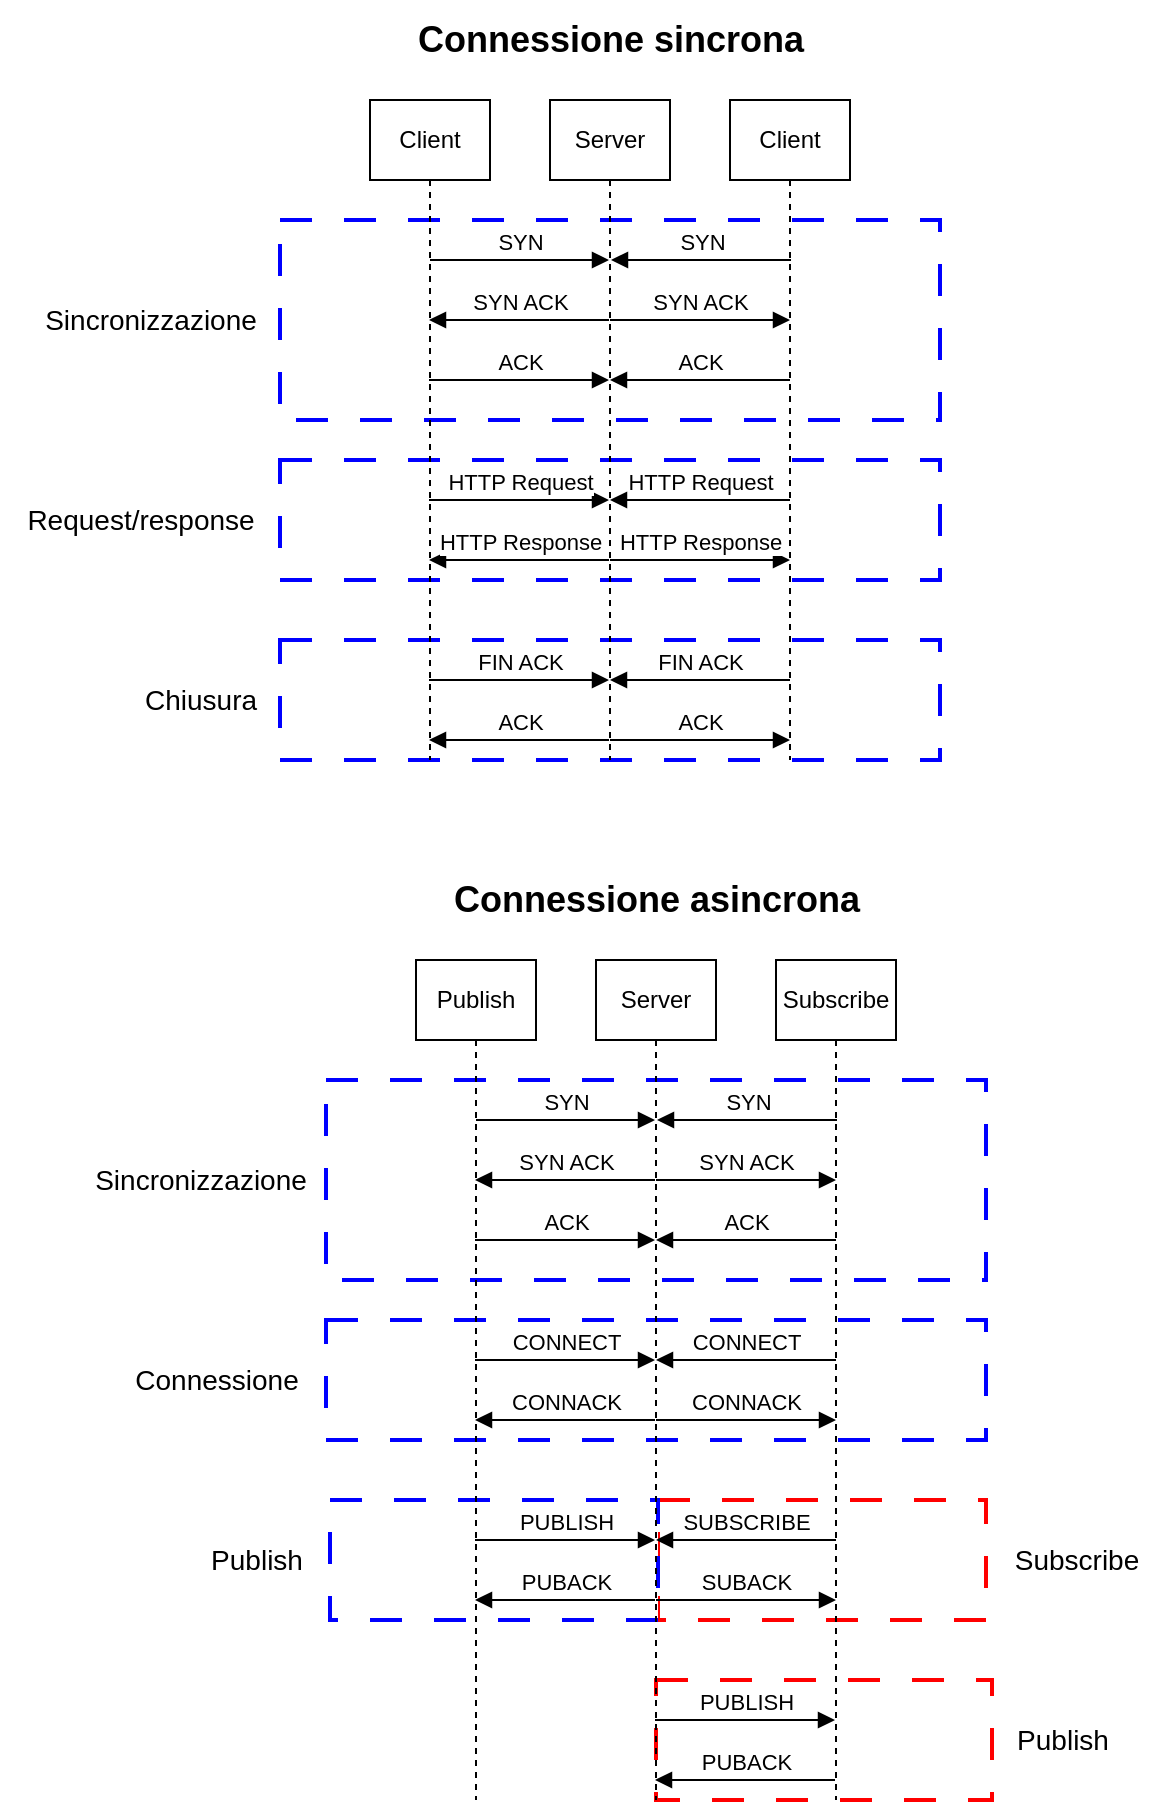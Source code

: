 <mxfile version="22.1.2" type="device">
  <diagram name="Page-1" id="DX5SV6AjhqIr1eCbN0mZ">
    <mxGraphModel dx="2045" dy="698" grid="1" gridSize="10" guides="1" tooltips="1" connect="1" arrows="1" fold="1" page="1" pageScale="1" pageWidth="850" pageHeight="1100" math="0" shadow="0">
      <root>
        <mxCell id="0" />
        <mxCell id="1" parent="0" />
        <mxCell id="sfK_Hmcx9yc6ZHbW5WwZ-64" value="" style="rounded=0;whiteSpace=wrap;html=1;dashed=1;fillStyle=auto;strokeWidth=2;dashPattern=8 8;strokeColor=#FF0000;" vertex="1" parent="1">
          <mxGeometry x="254" y="810" width="164" height="60" as="geometry" />
        </mxCell>
        <mxCell id="sfK_Hmcx9yc6ZHbW5WwZ-60" value="" style="rounded=0;whiteSpace=wrap;html=1;dashed=1;fillStyle=auto;strokeWidth=2;dashPattern=8 8;strokeColor=#FF0000;" vertex="1" parent="1">
          <mxGeometry x="253" y="900" width="168" height="60" as="geometry" />
        </mxCell>
        <mxCell id="sfK_Hmcx9yc6ZHbW5WwZ-58" value="" style="rounded=0;whiteSpace=wrap;html=1;dashed=1;fillStyle=auto;strokeWidth=2;dashPattern=8 8;strokeColor=#0000ff;" vertex="1" parent="1">
          <mxGeometry x="90" y="810" width="164" height="60" as="geometry" />
        </mxCell>
        <mxCell id="sfK_Hmcx9yc6ZHbW5WwZ-26" value="" style="rounded=0;whiteSpace=wrap;html=1;dashed=1;fillStyle=auto;strokeWidth=2;dashPattern=8 8;strokeColor=#0000FF;" vertex="1" parent="1">
          <mxGeometry x="65" y="380" width="330" height="60" as="geometry" />
        </mxCell>
        <mxCell id="sfK_Hmcx9yc6ZHbW5WwZ-25" value="" style="rounded=0;whiteSpace=wrap;html=1;dashed=1;fillStyle=auto;strokeWidth=2;dashPattern=8 8;strokeColor=#0000ff;" vertex="1" parent="1">
          <mxGeometry x="65" y="170" width="330" height="100" as="geometry" />
        </mxCell>
        <mxCell id="sfK_Hmcx9yc6ZHbW5WwZ-23" value="" style="rounded=0;whiteSpace=wrap;html=1;dashed=1;fillStyle=auto;strokeWidth=2;dashPattern=8 8;strokeColor=#0000ff;" vertex="1" parent="1">
          <mxGeometry x="65" y="290" width="330" height="60" as="geometry" />
        </mxCell>
        <mxCell id="sfK_Hmcx9yc6ZHbW5WwZ-1" value="Client" style="shape=umlLifeline;perimeter=lifelinePerimeter;whiteSpace=wrap;html=1;container=1;dropTarget=0;collapsible=0;recursiveResize=0;outlineConnect=0;portConstraint=eastwest;newEdgeStyle={&quot;curved&quot;:0,&quot;rounded&quot;:0};size=40;" vertex="1" parent="1">
          <mxGeometry x="110" y="110" width="60" height="330" as="geometry" />
        </mxCell>
        <mxCell id="sfK_Hmcx9yc6ZHbW5WwZ-4" value="SYN" style="html=1;verticalAlign=bottom;endArrow=block;curved=0;rounded=0;" edge="1" parent="1" source="sfK_Hmcx9yc6ZHbW5WwZ-1" target="sfK_Hmcx9yc6ZHbW5WwZ-5">
          <mxGeometry width="80" relative="1" as="geometry">
            <mxPoint x="150.5" y="200" as="sourcePoint" />
            <mxPoint x="290" y="200" as="targetPoint" />
            <Array as="points">
              <mxPoint x="200" y="190" />
            </Array>
          </mxGeometry>
        </mxCell>
        <mxCell id="sfK_Hmcx9yc6ZHbW5WwZ-5" value="Server" style="shape=umlLifeline;perimeter=lifelinePerimeter;whiteSpace=wrap;html=1;container=1;dropTarget=0;collapsible=0;recursiveResize=0;outlineConnect=0;portConstraint=eastwest;newEdgeStyle={&quot;curved&quot;:0,&quot;rounded&quot;:0};size=40;" vertex="1" parent="1">
          <mxGeometry x="200" y="110" width="60" height="330" as="geometry" />
        </mxCell>
        <mxCell id="sfK_Hmcx9yc6ZHbW5WwZ-6" value="Client" style="shape=umlLifeline;perimeter=lifelinePerimeter;whiteSpace=wrap;html=1;container=1;dropTarget=0;collapsible=0;recursiveResize=0;outlineConnect=0;portConstraint=eastwest;newEdgeStyle={&quot;curved&quot;:0,&quot;rounded&quot;:0};size=40;" vertex="1" parent="1">
          <mxGeometry x="290" y="110" width="60" height="330" as="geometry" />
        </mxCell>
        <mxCell id="sfK_Hmcx9yc6ZHbW5WwZ-7" value="ACK" style="html=1;verticalAlign=bottom;endArrow=block;curved=0;rounded=0;" edge="1" parent="1">
          <mxGeometry width="80" relative="1" as="geometry">
            <mxPoint x="139.5" y="250" as="sourcePoint" />
            <mxPoint x="229.5" y="250" as="targetPoint" />
            <Array as="points">
              <mxPoint x="210" y="250" />
            </Array>
          </mxGeometry>
        </mxCell>
        <mxCell id="sfK_Hmcx9yc6ZHbW5WwZ-10" value="SYN ACK" style="html=1;verticalAlign=bottom;endArrow=block;curved=0;rounded=0;" edge="1" parent="1">
          <mxGeometry width="80" relative="1" as="geometry">
            <mxPoint x="229.5" y="220" as="sourcePoint" />
            <mxPoint x="139.5" y="220" as="targetPoint" />
            <Array as="points">
              <mxPoint x="220" y="220" />
            </Array>
          </mxGeometry>
        </mxCell>
        <mxCell id="sfK_Hmcx9yc6ZHbW5WwZ-11" value="SYN" style="html=1;verticalAlign=bottom;endArrow=block;curved=0;rounded=0;" edge="1" parent="1">
          <mxGeometry width="80" relative="1" as="geometry">
            <mxPoint x="320.5" y="190" as="sourcePoint" />
            <mxPoint x="230.5" y="190" as="targetPoint" />
            <Array as="points">
              <mxPoint x="290.5" y="190" />
            </Array>
          </mxGeometry>
        </mxCell>
        <mxCell id="sfK_Hmcx9yc6ZHbW5WwZ-12" value="ACK" style="html=1;verticalAlign=bottom;endArrow=block;curved=0;rounded=0;" edge="1" parent="1">
          <mxGeometry width="80" relative="1" as="geometry">
            <mxPoint x="320" y="250" as="sourcePoint" />
            <mxPoint x="230" y="250" as="targetPoint" />
            <Array as="points">
              <mxPoint x="300.5" y="250" />
            </Array>
          </mxGeometry>
        </mxCell>
        <mxCell id="sfK_Hmcx9yc6ZHbW5WwZ-13" value="SYN ACK" style="html=1;verticalAlign=bottom;endArrow=block;curved=0;rounded=0;" edge="1" parent="1">
          <mxGeometry width="80" relative="1" as="geometry">
            <mxPoint x="230" y="220" as="sourcePoint" />
            <mxPoint x="320" y="220" as="targetPoint" />
            <Array as="points">
              <mxPoint x="310.5" y="220" />
            </Array>
          </mxGeometry>
        </mxCell>
        <mxCell id="sfK_Hmcx9yc6ZHbW5WwZ-14" value="HTTP Request" style="html=1;verticalAlign=bottom;endArrow=block;curved=0;rounded=0;" edge="1" parent="1">
          <mxGeometry width="80" relative="1" as="geometry">
            <mxPoint x="139.5" y="310" as="sourcePoint" />
            <mxPoint x="229.5" y="310" as="targetPoint" />
            <mxPoint as="offset" />
          </mxGeometry>
        </mxCell>
        <mxCell id="sfK_Hmcx9yc6ZHbW5WwZ-15" value="HTTP Response" style="html=1;verticalAlign=bottom;endArrow=block;curved=0;rounded=0;" edge="1" parent="1">
          <mxGeometry width="80" relative="1" as="geometry">
            <mxPoint x="229.5" y="340" as="sourcePoint" />
            <mxPoint x="139.5" y="340" as="targetPoint" />
          </mxGeometry>
        </mxCell>
        <mxCell id="sfK_Hmcx9yc6ZHbW5WwZ-16" value="FIN ACK" style="html=1;verticalAlign=bottom;endArrow=block;curved=0;rounded=0;" edge="1" parent="1">
          <mxGeometry width="80" relative="1" as="geometry">
            <mxPoint x="139.5" y="400" as="sourcePoint" />
            <mxPoint x="229.5" y="400" as="targetPoint" />
          </mxGeometry>
        </mxCell>
        <mxCell id="sfK_Hmcx9yc6ZHbW5WwZ-17" value="ACK" style="html=1;verticalAlign=bottom;endArrow=block;curved=0;rounded=0;" edge="1" parent="1">
          <mxGeometry width="80" relative="1" as="geometry">
            <mxPoint x="229.5" y="430" as="sourcePoint" />
            <mxPoint x="139.5" y="430" as="targetPoint" />
          </mxGeometry>
        </mxCell>
        <mxCell id="sfK_Hmcx9yc6ZHbW5WwZ-19" value="HTTP Request" style="html=1;verticalAlign=bottom;endArrow=block;curved=0;rounded=0;" edge="1" parent="1">
          <mxGeometry width="80" relative="1" as="geometry">
            <mxPoint x="320" y="310" as="sourcePoint" />
            <mxPoint x="230" y="310" as="targetPoint" />
            <mxPoint as="offset" />
          </mxGeometry>
        </mxCell>
        <mxCell id="sfK_Hmcx9yc6ZHbW5WwZ-20" value="HTTP Response" style="html=1;verticalAlign=bottom;endArrow=block;curved=0;rounded=0;" edge="1" parent="1">
          <mxGeometry width="80" relative="1" as="geometry">
            <mxPoint x="230" y="340" as="sourcePoint" />
            <mxPoint x="320" y="340" as="targetPoint" />
          </mxGeometry>
        </mxCell>
        <mxCell id="sfK_Hmcx9yc6ZHbW5WwZ-21" value="FIN ACK" style="html=1;verticalAlign=bottom;endArrow=block;curved=0;rounded=0;" edge="1" parent="1">
          <mxGeometry width="80" relative="1" as="geometry">
            <mxPoint x="320" y="400" as="sourcePoint" />
            <mxPoint x="230" y="400" as="targetPoint" />
          </mxGeometry>
        </mxCell>
        <mxCell id="sfK_Hmcx9yc6ZHbW5WwZ-22" value="ACK" style="html=1;verticalAlign=bottom;endArrow=block;curved=0;rounded=0;" edge="1" parent="1">
          <mxGeometry width="80" relative="1" as="geometry">
            <mxPoint x="230" y="430" as="sourcePoint" />
            <mxPoint x="320" y="430" as="targetPoint" />
          </mxGeometry>
        </mxCell>
        <mxCell id="sfK_Hmcx9yc6ZHbW5WwZ-27" value="Sincronizzazione" style="text;html=1;align=center;verticalAlign=middle;resizable=0;points=[];autosize=1;strokeColor=none;fillColor=none;fontSize=14;" vertex="1" parent="1">
          <mxGeometry x="-65" y="205" width="130" height="30" as="geometry" />
        </mxCell>
        <mxCell id="sfK_Hmcx9yc6ZHbW5WwZ-28" value="Request/response" style="text;html=1;align=center;verticalAlign=middle;resizable=0;points=[];autosize=1;strokeColor=none;fillColor=none;fontSize=14;" vertex="1" parent="1">
          <mxGeometry x="-75" y="305" width="140" height="30" as="geometry" />
        </mxCell>
        <mxCell id="sfK_Hmcx9yc6ZHbW5WwZ-29" value="Chiusura" style="text;html=1;align=center;verticalAlign=middle;resizable=0;points=[];autosize=1;strokeColor=none;fillColor=none;fontSize=14;" vertex="1" parent="1">
          <mxGeometry x="-15" y="395" width="80" height="30" as="geometry" />
        </mxCell>
        <mxCell id="sfK_Hmcx9yc6ZHbW5WwZ-31" value="" style="rounded=0;whiteSpace=wrap;html=1;dashed=1;fillStyle=auto;strokeWidth=2;dashPattern=8 8;strokeColor=#0000ff;" vertex="1" parent="1">
          <mxGeometry x="88" y="600" width="330" height="100" as="geometry" />
        </mxCell>
        <mxCell id="sfK_Hmcx9yc6ZHbW5WwZ-32" value="" style="rounded=0;whiteSpace=wrap;html=1;dashed=1;fillStyle=auto;strokeWidth=2;dashPattern=8 8;strokeColor=#0000ff;" vertex="1" parent="1">
          <mxGeometry x="88" y="720" width="330" height="60" as="geometry" />
        </mxCell>
        <mxCell id="sfK_Hmcx9yc6ZHbW5WwZ-33" value="Publish" style="shape=umlLifeline;perimeter=lifelinePerimeter;whiteSpace=wrap;html=1;container=1;dropTarget=0;collapsible=0;recursiveResize=0;outlineConnect=0;portConstraint=eastwest;newEdgeStyle={&quot;curved&quot;:0,&quot;rounded&quot;:0};size=40;" vertex="1" parent="1">
          <mxGeometry x="133" y="540" width="60" height="420" as="geometry" />
        </mxCell>
        <mxCell id="sfK_Hmcx9yc6ZHbW5WwZ-34" value="SYN" style="html=1;verticalAlign=bottom;endArrow=block;curved=0;rounded=0;" edge="1" parent="1" source="sfK_Hmcx9yc6ZHbW5WwZ-33" target="sfK_Hmcx9yc6ZHbW5WwZ-35">
          <mxGeometry width="80" relative="1" as="geometry">
            <mxPoint x="173.5" y="630" as="sourcePoint" />
            <mxPoint x="313" y="630" as="targetPoint" />
            <Array as="points">
              <mxPoint x="223" y="620" />
            </Array>
          </mxGeometry>
        </mxCell>
        <mxCell id="sfK_Hmcx9yc6ZHbW5WwZ-35" value="Server" style="shape=umlLifeline;perimeter=lifelinePerimeter;whiteSpace=wrap;html=1;container=1;dropTarget=0;collapsible=0;recursiveResize=0;outlineConnect=0;portConstraint=eastwest;newEdgeStyle={&quot;curved&quot;:0,&quot;rounded&quot;:0};size=40;" vertex="1" parent="1">
          <mxGeometry x="223" y="540" width="60" height="420" as="geometry" />
        </mxCell>
        <mxCell id="sfK_Hmcx9yc6ZHbW5WwZ-36" value="Subscribe" style="shape=umlLifeline;perimeter=lifelinePerimeter;whiteSpace=wrap;html=1;container=1;dropTarget=0;collapsible=0;recursiveResize=0;outlineConnect=0;portConstraint=eastwest;newEdgeStyle={&quot;curved&quot;:0,&quot;rounded&quot;:0};size=40;" vertex="1" parent="1">
          <mxGeometry x="313" y="540" width="60" height="420" as="geometry" />
        </mxCell>
        <mxCell id="sfK_Hmcx9yc6ZHbW5WwZ-37" value="ACK" style="html=1;verticalAlign=bottom;endArrow=block;curved=0;rounded=0;" edge="1" parent="1">
          <mxGeometry width="80" relative="1" as="geometry">
            <mxPoint x="162.5" y="680" as="sourcePoint" />
            <mxPoint x="252.5" y="680" as="targetPoint" />
            <Array as="points">
              <mxPoint x="233" y="680" />
            </Array>
          </mxGeometry>
        </mxCell>
        <mxCell id="sfK_Hmcx9yc6ZHbW5WwZ-38" value="SYN ACK" style="html=1;verticalAlign=bottom;endArrow=block;curved=0;rounded=0;" edge="1" parent="1">
          <mxGeometry width="80" relative="1" as="geometry">
            <mxPoint x="252.5" y="650" as="sourcePoint" />
            <mxPoint x="162.5" y="650" as="targetPoint" />
            <Array as="points">
              <mxPoint x="243" y="650" />
            </Array>
          </mxGeometry>
        </mxCell>
        <mxCell id="sfK_Hmcx9yc6ZHbW5WwZ-39" value="SYN" style="html=1;verticalAlign=bottom;endArrow=block;curved=0;rounded=0;" edge="1" parent="1">
          <mxGeometry width="80" relative="1" as="geometry">
            <mxPoint x="343.5" y="620" as="sourcePoint" />
            <mxPoint x="253.5" y="620" as="targetPoint" />
            <Array as="points">
              <mxPoint x="313.5" y="620" />
            </Array>
          </mxGeometry>
        </mxCell>
        <mxCell id="sfK_Hmcx9yc6ZHbW5WwZ-40" value="ACK" style="html=1;verticalAlign=bottom;endArrow=block;curved=0;rounded=0;" edge="1" parent="1">
          <mxGeometry width="80" relative="1" as="geometry">
            <mxPoint x="343" y="680" as="sourcePoint" />
            <mxPoint x="253" y="680" as="targetPoint" />
            <Array as="points">
              <mxPoint x="323.5" y="680" />
            </Array>
          </mxGeometry>
        </mxCell>
        <mxCell id="sfK_Hmcx9yc6ZHbW5WwZ-41" value="SYN ACK" style="html=1;verticalAlign=bottom;endArrow=block;curved=0;rounded=0;" edge="1" parent="1">
          <mxGeometry width="80" relative="1" as="geometry">
            <mxPoint x="253" y="650" as="sourcePoint" />
            <mxPoint x="343" y="650" as="targetPoint" />
            <Array as="points">
              <mxPoint x="333.5" y="650" />
            </Array>
          </mxGeometry>
        </mxCell>
        <mxCell id="sfK_Hmcx9yc6ZHbW5WwZ-42" value="CONNECT" style="html=1;verticalAlign=bottom;endArrow=block;curved=0;rounded=0;" edge="1" parent="1">
          <mxGeometry width="80" relative="1" as="geometry">
            <mxPoint x="162.5" y="740" as="sourcePoint" />
            <mxPoint x="252.5" y="740" as="targetPoint" />
            <mxPoint as="offset" />
          </mxGeometry>
        </mxCell>
        <mxCell id="sfK_Hmcx9yc6ZHbW5WwZ-43" value="CONNACK" style="html=1;verticalAlign=bottom;endArrow=block;curved=0;rounded=0;" edge="1" parent="1">
          <mxGeometry width="80" relative="1" as="geometry">
            <mxPoint x="252.5" y="770" as="sourcePoint" />
            <mxPoint x="162.5" y="770" as="targetPoint" />
          </mxGeometry>
        </mxCell>
        <mxCell id="sfK_Hmcx9yc6ZHbW5WwZ-44" value="PUBLISH" style="html=1;verticalAlign=bottom;endArrow=block;curved=0;rounded=0;" edge="1" parent="1">
          <mxGeometry width="80" relative="1" as="geometry">
            <mxPoint x="162.5" y="830" as="sourcePoint" />
            <mxPoint x="252.5" y="830" as="targetPoint" />
          </mxGeometry>
        </mxCell>
        <mxCell id="sfK_Hmcx9yc6ZHbW5WwZ-45" value="PUBACK" style="html=1;verticalAlign=bottom;endArrow=block;curved=0;rounded=0;" edge="1" parent="1">
          <mxGeometry width="80" relative="1" as="geometry">
            <mxPoint x="252.5" y="860" as="sourcePoint" />
            <mxPoint x="162.5" y="860" as="targetPoint" />
          </mxGeometry>
        </mxCell>
        <mxCell id="sfK_Hmcx9yc6ZHbW5WwZ-46" value="CONNECT" style="html=1;verticalAlign=bottom;endArrow=block;curved=0;rounded=0;" edge="1" parent="1">
          <mxGeometry width="80" relative="1" as="geometry">
            <mxPoint x="343" y="740" as="sourcePoint" />
            <mxPoint x="253" y="740" as="targetPoint" />
            <mxPoint as="offset" />
          </mxGeometry>
        </mxCell>
        <mxCell id="sfK_Hmcx9yc6ZHbW5WwZ-47" value="CONNACK" style="html=1;verticalAlign=bottom;endArrow=block;curved=0;rounded=0;" edge="1" parent="1">
          <mxGeometry width="80" relative="1" as="geometry">
            <mxPoint x="253" y="770" as="sourcePoint" />
            <mxPoint x="343" y="770" as="targetPoint" />
          </mxGeometry>
        </mxCell>
        <mxCell id="sfK_Hmcx9yc6ZHbW5WwZ-48" value="SUBSCRIBE" style="html=1;verticalAlign=bottom;endArrow=block;curved=0;rounded=0;" edge="1" parent="1">
          <mxGeometry width="80" relative="1" as="geometry">
            <mxPoint x="343" y="830" as="sourcePoint" />
            <mxPoint x="253" y="830" as="targetPoint" />
          </mxGeometry>
        </mxCell>
        <mxCell id="sfK_Hmcx9yc6ZHbW5WwZ-49" value="SUBACK" style="html=1;verticalAlign=bottom;endArrow=block;curved=0;rounded=0;" edge="1" parent="1">
          <mxGeometry width="80" relative="1" as="geometry">
            <mxPoint x="253" y="860" as="sourcePoint" />
            <mxPoint x="343" y="860" as="targetPoint" />
          </mxGeometry>
        </mxCell>
        <mxCell id="sfK_Hmcx9yc6ZHbW5WwZ-50" value="Sincronizzazione" style="text;html=1;align=center;verticalAlign=middle;resizable=0;points=[];autosize=1;strokeColor=none;fillColor=none;fontSize=14;" vertex="1" parent="1">
          <mxGeometry x="-40" y="635" width="130" height="30" as="geometry" />
        </mxCell>
        <mxCell id="sfK_Hmcx9yc6ZHbW5WwZ-53" value="Connessione" style="text;html=1;align=center;verticalAlign=middle;resizable=0;points=[];autosize=1;strokeColor=none;fillColor=none;fontSize=14;" vertex="1" parent="1">
          <mxGeometry x="-22" y="735" width="110" height="30" as="geometry" />
        </mxCell>
        <mxCell id="sfK_Hmcx9yc6ZHbW5WwZ-56" value="PUBLISH" style="html=1;verticalAlign=bottom;endArrow=block;curved=0;rounded=0;" edge="1" parent="1">
          <mxGeometry width="80" relative="1" as="geometry">
            <mxPoint x="252.5" y="920" as="sourcePoint" />
            <mxPoint x="342.5" y="920" as="targetPoint" />
          </mxGeometry>
        </mxCell>
        <mxCell id="sfK_Hmcx9yc6ZHbW5WwZ-57" value="PUBACK" style="html=1;verticalAlign=bottom;endArrow=block;curved=0;rounded=0;" edge="1" parent="1">
          <mxGeometry width="80" relative="1" as="geometry">
            <mxPoint x="342.5" y="950" as="sourcePoint" />
            <mxPoint x="252.5" y="950" as="targetPoint" />
          </mxGeometry>
        </mxCell>
        <mxCell id="sfK_Hmcx9yc6ZHbW5WwZ-59" value="Publish" style="text;html=1;align=center;verticalAlign=middle;resizable=0;points=[];autosize=1;strokeColor=none;fillColor=none;fontSize=14;" vertex="1" parent="1">
          <mxGeometry x="18" y="825" width="70" height="30" as="geometry" />
        </mxCell>
        <mxCell id="sfK_Hmcx9yc6ZHbW5WwZ-61" value="Publish" style="text;html=1;align=center;verticalAlign=middle;resizable=0;points=[];autosize=1;strokeColor=none;fillColor=none;fontSize=14;" vertex="1" parent="1">
          <mxGeometry x="421" y="915" width="70" height="30" as="geometry" />
        </mxCell>
        <mxCell id="sfK_Hmcx9yc6ZHbW5WwZ-62" value="&lt;b&gt;&lt;font style=&quot;font-size: 18px;&quot;&gt;Connessione sincrona&lt;/font&gt;&lt;/b&gt;" style="text;html=1;align=center;verticalAlign=middle;resizable=0;points=[];autosize=1;strokeColor=none;fillColor=none;" vertex="1" parent="1">
          <mxGeometry x="120" y="60" width="220" height="40" as="geometry" />
        </mxCell>
        <mxCell id="sfK_Hmcx9yc6ZHbW5WwZ-63" value="&lt;b&gt;&lt;font style=&quot;font-size: 18px;&quot;&gt;Connessione asincrona&lt;/font&gt;&lt;/b&gt;" style="text;html=1;align=center;verticalAlign=middle;resizable=0;points=[];autosize=1;strokeColor=none;fillColor=none;" vertex="1" parent="1">
          <mxGeometry x="138" y="490" width="230" height="40" as="geometry" />
        </mxCell>
        <mxCell id="sfK_Hmcx9yc6ZHbW5WwZ-65" value="Subscribe" style="text;html=1;align=center;verticalAlign=middle;resizable=0;points=[];autosize=1;strokeColor=none;fillColor=none;fontSize=14;" vertex="1" parent="1">
          <mxGeometry x="418" y="825" width="90" height="30" as="geometry" />
        </mxCell>
      </root>
    </mxGraphModel>
  </diagram>
</mxfile>
